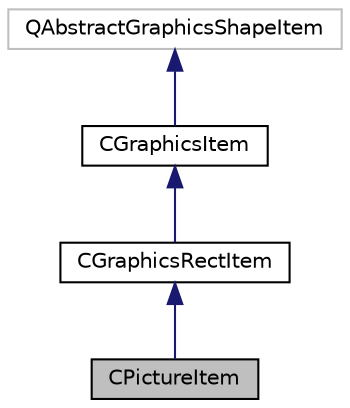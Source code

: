 digraph "CPictureItem"
{
  edge [fontname="Helvetica",fontsize="10",labelfontname="Helvetica",labelfontsize="10"];
  node [fontname="Helvetica",fontsize="10",shape=record];
  Node0 [label="CPictureItem",height=0.2,width=0.4,color="black", fillcolor="grey75", style="filled", fontcolor="black"];
  Node1 -> Node0 [dir="back",color="midnightblue",fontsize="10",style="solid",fontname="Helvetica"];
  Node1 [label="CGraphicsRectItem",height=0.2,width=0.4,color="black", fillcolor="white", style="filled",URL="$class_c_graphics_rect_item.html"];
  Node2 -> Node1 [dir="back",color="midnightblue",fontsize="10",style="solid",fontname="Helvetica"];
  Node2 [label="CGraphicsItem",height=0.2,width=0.4,color="black", fillcolor="white", style="filled",URL="$class_c_graphics_item.html"];
  Node3 -> Node2 [dir="back",color="midnightblue",fontsize="10",style="solid",fontname="Helvetica"];
  Node3 [label="QAbstractGraphicsShapeItem",height=0.2,width=0.4,color="grey75", fillcolor="white", style="filled"];
}
